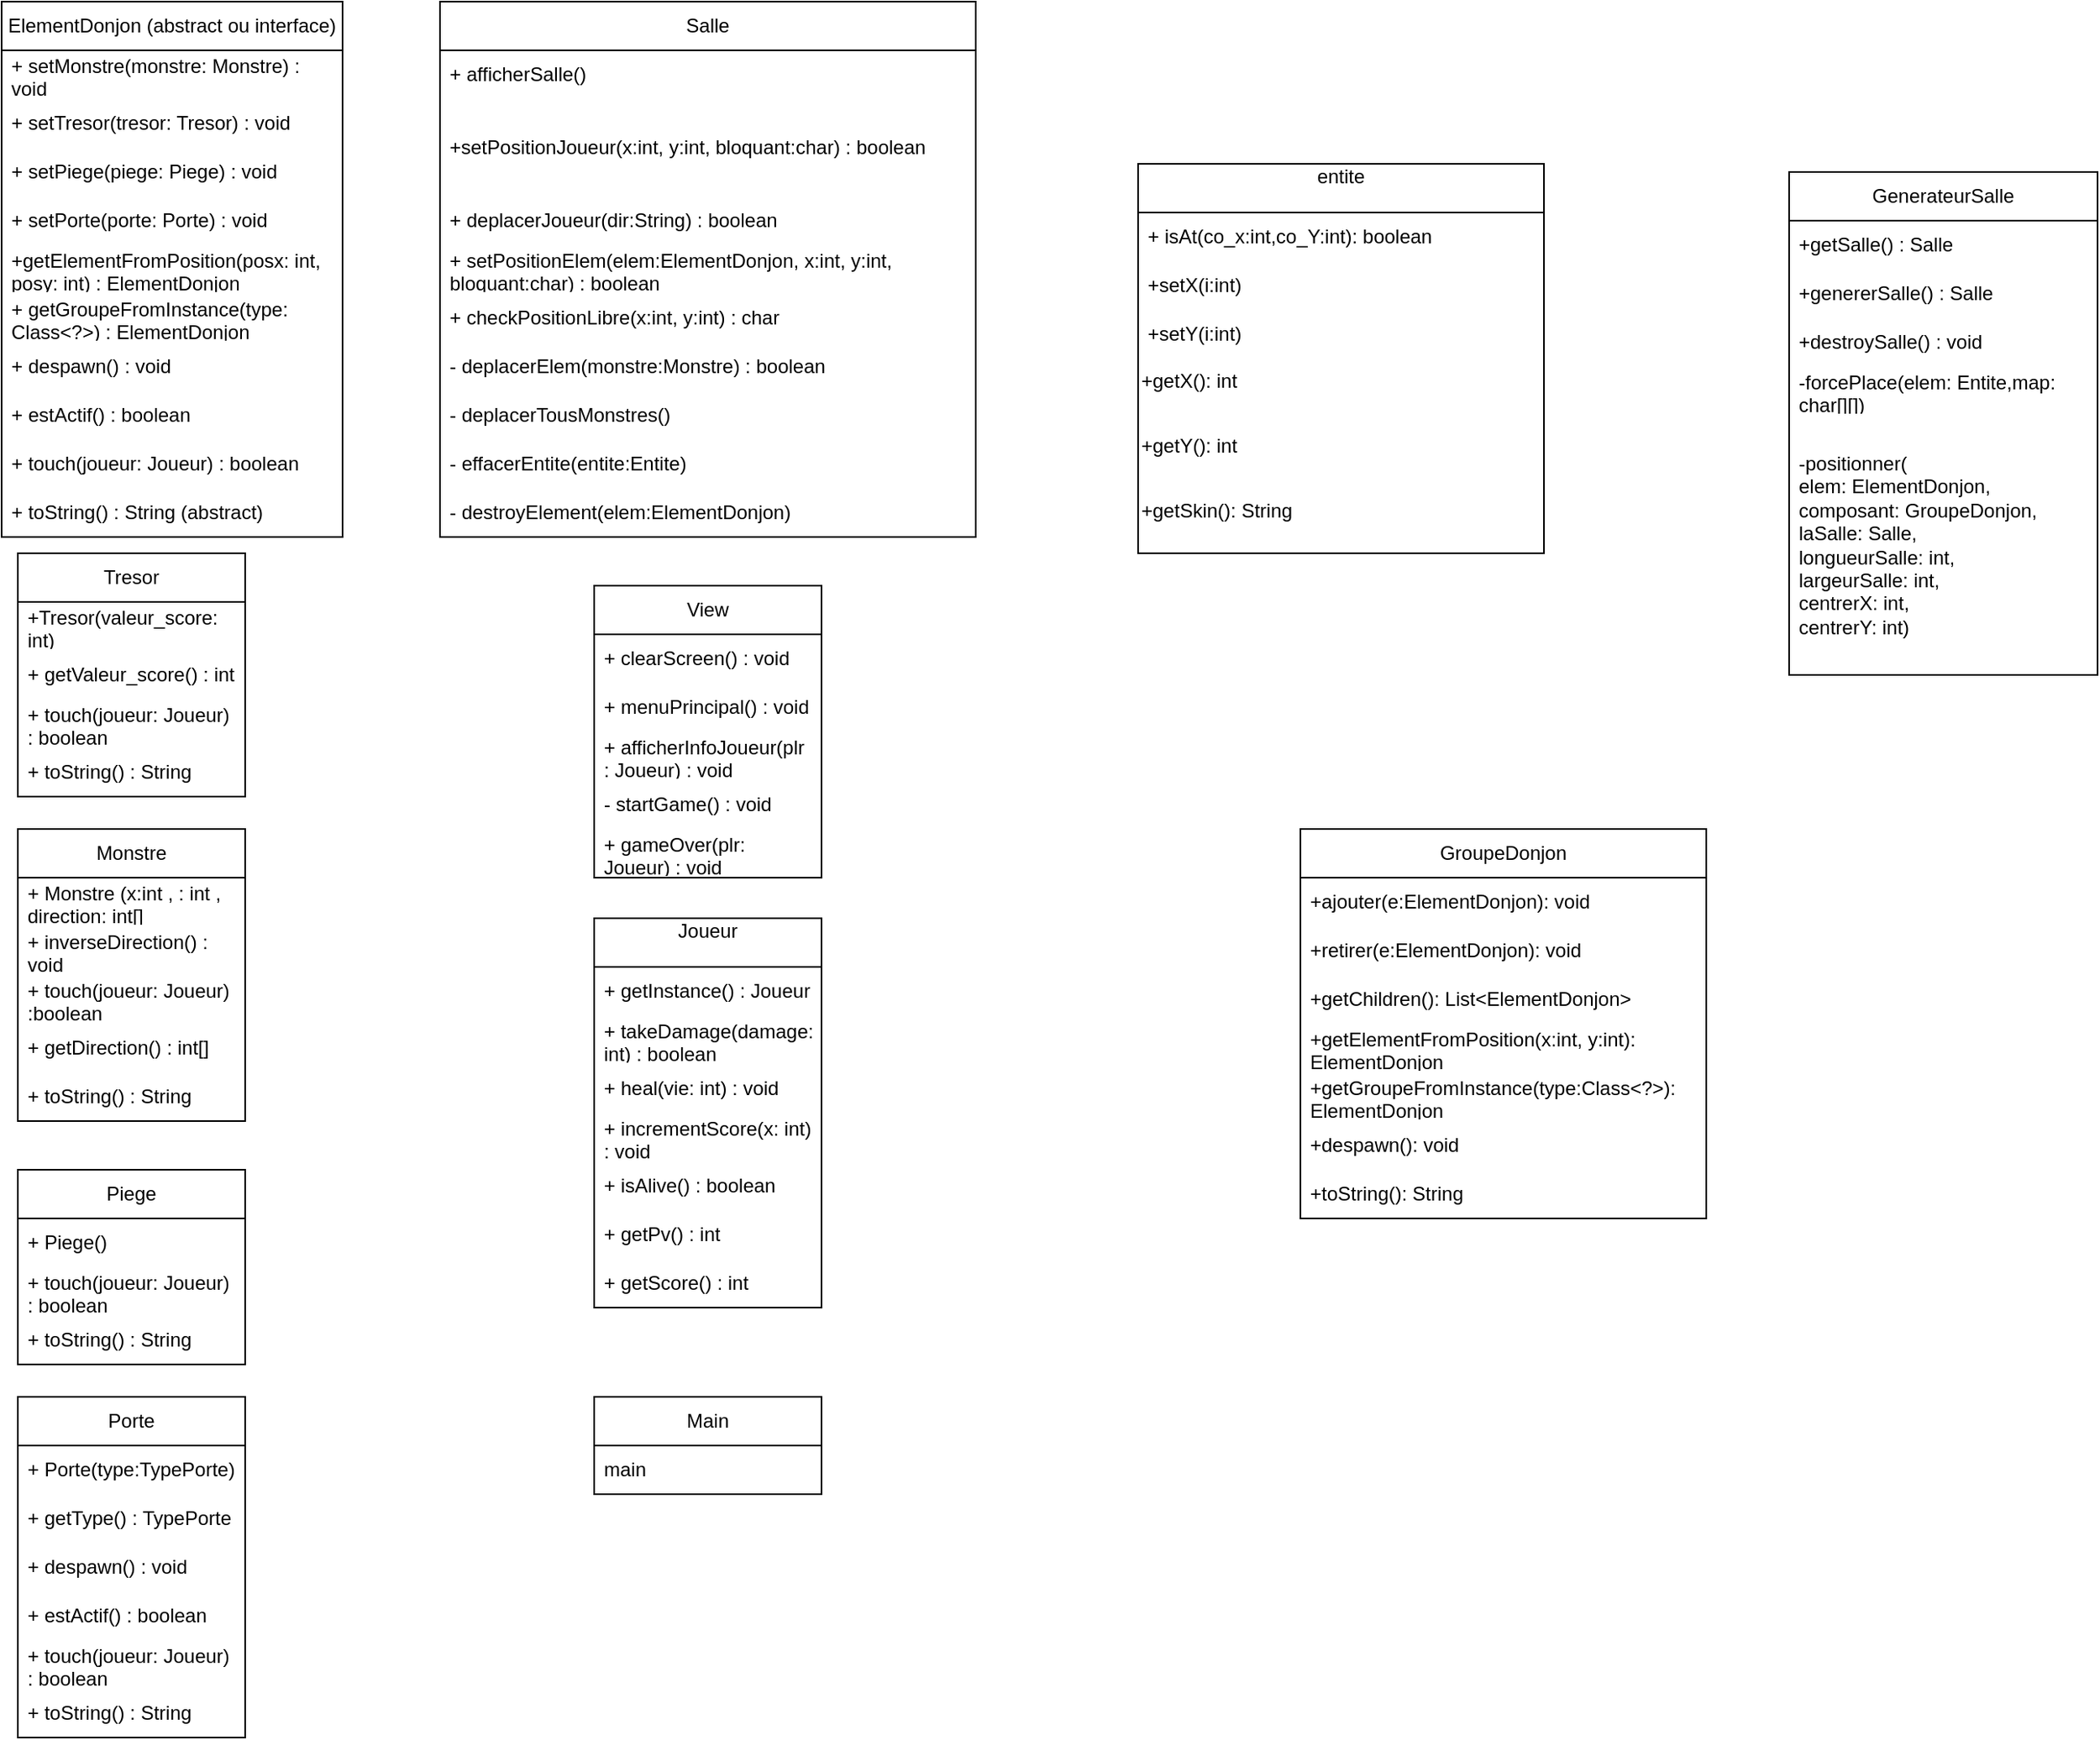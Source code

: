 <mxfile version="27.0.9">
  <diagram name="Page-1" id="15Wo2N5bEZusL9GLBTuU">
    <mxGraphModel dx="1391" dy="844" grid="1" gridSize="10" guides="1" tooltips="1" connect="1" arrows="1" fold="1" page="1" pageScale="1" pageWidth="827" pageHeight="1169" math="0" shadow="0">
      <root>
        <mxCell id="0" />
        <mxCell id="1" parent="0" />
        <mxCell id="rXXwPsu-Z3OQYFj2nWae-1" value="Main" style="swimlane;fontStyle=0;childLayout=stackLayout;horizontal=1;startSize=30;horizontalStack=0;resizeParent=1;resizeParentMax=0;resizeLast=0;collapsible=1;marginBottom=0;whiteSpace=wrap;html=1;" parent="1" vertex="1">
          <mxGeometry x="435" y="880" width="140" height="60" as="geometry" />
        </mxCell>
        <mxCell id="rXXwPsu-Z3OQYFj2nWae-2" value="main" style="text;strokeColor=none;fillColor=none;align=left;verticalAlign=middle;spacingLeft=4;spacingRight=4;overflow=hidden;points=[[0,0.5],[1,0.5]];portConstraint=eastwest;rotatable=0;whiteSpace=wrap;html=1;" parent="rXXwPsu-Z3OQYFj2nWae-1" vertex="1">
          <mxGeometry y="30" width="140" height="30" as="geometry" />
        </mxCell>
        <mxCell id="rXXwPsu-Z3OQYFj2nWae-3" value="&lt;div&gt;ElementDonjon (abstract ou interface)&lt;/div&gt;" style="swimlane;fontStyle=0;childLayout=stackLayout;horizontal=1;startSize=30;horizontalStack=0;resizeParent=1;resizeParentMax=0;resizeLast=0;collapsible=1;marginBottom=0;whiteSpace=wrap;html=1;" parent="1" vertex="1">
          <mxGeometry x="70" y="20" width="210" height="330" as="geometry" />
        </mxCell>
        <mxCell id="rXXwPsu-Z3OQYFj2nWae-4" value="+ setMonstre(monstre: Monstre) : void" style="text;strokeColor=none;fillColor=none;align=left;verticalAlign=middle;spacingLeft=4;spacingRight=4;overflow=hidden;points=[[0,0.5],[1,0.5]];portConstraint=eastwest;rotatable=0;whiteSpace=wrap;html=1;" parent="rXXwPsu-Z3OQYFj2nWae-3" vertex="1">
          <mxGeometry y="30" width="210" height="30" as="geometry" />
        </mxCell>
        <mxCell id="rXXwPsu-Z3OQYFj2nWae-5" value="+ setTresor(tresor: Tresor) : void" style="text;strokeColor=none;fillColor=none;align=left;verticalAlign=middle;spacingLeft=4;spacingRight=4;overflow=hidden;points=[[0,0.5],[1,0.5]];portConstraint=eastwest;rotatable=0;whiteSpace=wrap;html=1;" parent="rXXwPsu-Z3OQYFj2nWae-3" vertex="1">
          <mxGeometry y="60" width="210" height="30" as="geometry" />
        </mxCell>
        <mxCell id="rXXwPsu-Z3OQYFj2nWae-6" value="+ setPiege(piege: Piege) : void" style="text;strokeColor=none;fillColor=none;align=left;verticalAlign=middle;spacingLeft=4;spacingRight=4;overflow=hidden;points=[[0,0.5],[1,0.5]];portConstraint=eastwest;rotatable=0;whiteSpace=wrap;html=1;" parent="rXXwPsu-Z3OQYFj2nWae-3" vertex="1">
          <mxGeometry y="90" width="210" height="30" as="geometry" />
        </mxCell>
        <mxCell id="78W6d95duRkhlmA3JdRr-5" value="+ setPorte(porte: Porte) : void" style="text;strokeColor=none;fillColor=none;align=left;verticalAlign=middle;spacingLeft=4;spacingRight=4;overflow=hidden;points=[[0,0.5],[1,0.5]];portConstraint=eastwest;rotatable=0;whiteSpace=wrap;html=1;" parent="rXXwPsu-Z3OQYFj2nWae-3" vertex="1">
          <mxGeometry y="120" width="210" height="30" as="geometry" />
        </mxCell>
        <mxCell id="78W6d95duRkhlmA3JdRr-6" value="+getElementFromPosition(posx: int, posy: int) : ElementDonjon" style="text;strokeColor=none;fillColor=none;align=left;verticalAlign=middle;spacingLeft=4;spacingRight=4;overflow=hidden;points=[[0,0.5],[1,0.5]];portConstraint=eastwest;rotatable=0;whiteSpace=wrap;html=1;" parent="rXXwPsu-Z3OQYFj2nWae-3" vertex="1">
          <mxGeometry y="150" width="210" height="30" as="geometry" />
        </mxCell>
        <mxCell id="78W6d95duRkhlmA3JdRr-7" value="+ getGroupeFromInstance(type: Class&amp;lt;?&amp;gt;) : ElementDonjon" style="text;strokeColor=none;fillColor=none;align=left;verticalAlign=middle;spacingLeft=4;spacingRight=4;overflow=hidden;points=[[0,0.5],[1,0.5]];portConstraint=eastwest;rotatable=0;whiteSpace=wrap;html=1;" parent="rXXwPsu-Z3OQYFj2nWae-3" vertex="1">
          <mxGeometry y="180" width="210" height="30" as="geometry" />
        </mxCell>
        <mxCell id="78W6d95duRkhlmA3JdRr-8" value="+ despawn() : void" style="text;strokeColor=none;fillColor=none;align=left;verticalAlign=middle;spacingLeft=4;spacingRight=4;overflow=hidden;points=[[0,0.5],[1,0.5]];portConstraint=eastwest;rotatable=0;whiteSpace=wrap;html=1;" parent="rXXwPsu-Z3OQYFj2nWae-3" vertex="1">
          <mxGeometry y="210" width="210" height="30" as="geometry" />
        </mxCell>
        <mxCell id="78W6d95duRkhlmA3JdRr-9" value="+ estActif() : boolean" style="text;strokeColor=none;fillColor=none;align=left;verticalAlign=middle;spacingLeft=4;spacingRight=4;overflow=hidden;points=[[0,0.5],[1,0.5]];portConstraint=eastwest;rotatable=0;whiteSpace=wrap;html=1;" parent="rXXwPsu-Z3OQYFj2nWae-3" vertex="1">
          <mxGeometry y="240" width="210" height="30" as="geometry" />
        </mxCell>
        <mxCell id="78W6d95duRkhlmA3JdRr-10" value="+ touch(joueur: Joueur) : boolean" style="text;strokeColor=none;fillColor=none;align=left;verticalAlign=middle;spacingLeft=4;spacingRight=4;overflow=hidden;points=[[0,0.5],[1,0.5]];portConstraint=eastwest;rotatable=0;whiteSpace=wrap;html=1;" parent="rXXwPsu-Z3OQYFj2nWae-3" vertex="1">
          <mxGeometry y="270" width="210" height="30" as="geometry" />
        </mxCell>
        <mxCell id="78W6d95duRkhlmA3JdRr-11" value="+ toString() : String (abstract)" style="text;strokeColor=none;fillColor=none;align=left;verticalAlign=middle;spacingLeft=4;spacingRight=4;overflow=hidden;points=[[0,0.5],[1,0.5]];portConstraint=eastwest;rotatable=0;whiteSpace=wrap;html=1;" parent="rXXwPsu-Z3OQYFj2nWae-3" vertex="1">
          <mxGeometry y="300" width="210" height="30" as="geometry" />
        </mxCell>
        <mxCell id="rXXwPsu-Z3OQYFj2nWae-7" value="GroupeDonjon" style="swimlane;fontStyle=0;childLayout=stackLayout;horizontal=1;startSize=30;horizontalStack=0;resizeParent=1;resizeParentMax=0;resizeLast=0;collapsible=1;marginBottom=0;whiteSpace=wrap;html=1;" parent="1" vertex="1">
          <mxGeometry x="870" y="530" width="250" height="240" as="geometry" />
        </mxCell>
        <mxCell id="rXXwPsu-Z3OQYFj2nWae-8" value="+ajouter(e:ElementDonjon): void" style="text;strokeColor=none;fillColor=none;align=left;verticalAlign=middle;spacingLeft=4;spacingRight=4;overflow=hidden;points=[[0,0.5],[1,0.5]];portConstraint=eastwest;rotatable=0;whiteSpace=wrap;html=1;" parent="rXXwPsu-Z3OQYFj2nWae-7" vertex="1">
          <mxGeometry y="30" width="250" height="30" as="geometry" />
        </mxCell>
        <mxCell id="rXXwPsu-Z3OQYFj2nWae-9" value="+retirer(e:ElementDonjon): void" style="text;strokeColor=none;fillColor=none;align=left;verticalAlign=middle;spacingLeft=4;spacingRight=4;overflow=hidden;points=[[0,0.5],[1,0.5]];portConstraint=eastwest;rotatable=0;whiteSpace=wrap;html=1;" parent="rXXwPsu-Z3OQYFj2nWae-7" vertex="1">
          <mxGeometry y="60" width="250" height="30" as="geometry" />
        </mxCell>
        <mxCell id="rXXwPsu-Z3OQYFj2nWae-10" value="+getChildren(): List&amp;lt;ElementDonjon&amp;gt;" style="text;strokeColor=none;fillColor=none;align=left;verticalAlign=middle;spacingLeft=4;spacingRight=4;overflow=hidden;points=[[0,0.5],[1,0.5]];portConstraint=eastwest;rotatable=0;whiteSpace=wrap;html=1;" parent="rXXwPsu-Z3OQYFj2nWae-7" vertex="1">
          <mxGeometry y="90" width="250" height="30" as="geometry" />
        </mxCell>
        <mxCell id="iWDvNx1NZRqrllPwlE0m-20" value="+getElementFromPosition(x:int, y:int): ElementDonjon" style="text;strokeColor=none;fillColor=none;align=left;verticalAlign=middle;spacingLeft=4;spacingRight=4;overflow=hidden;points=[[0,0.5],[1,0.5]];portConstraint=eastwest;rotatable=0;whiteSpace=wrap;html=1;" vertex="1" parent="rXXwPsu-Z3OQYFj2nWae-7">
          <mxGeometry y="120" width="250" height="30" as="geometry" />
        </mxCell>
        <mxCell id="iWDvNx1NZRqrllPwlE0m-22" value="+getGroupeFromInstance(type:Class&amp;lt;?&amp;gt;): ElementDonjon" style="text;strokeColor=none;fillColor=none;align=left;verticalAlign=middle;spacingLeft=4;spacingRight=4;overflow=hidden;points=[[0,0.5],[1,0.5]];portConstraint=eastwest;rotatable=0;whiteSpace=wrap;html=1;" vertex="1" parent="rXXwPsu-Z3OQYFj2nWae-7">
          <mxGeometry y="150" width="250" height="30" as="geometry" />
        </mxCell>
        <mxCell id="iWDvNx1NZRqrllPwlE0m-23" value="+despawn(): void" style="text;strokeColor=none;fillColor=none;align=left;verticalAlign=middle;spacingLeft=4;spacingRight=4;overflow=hidden;points=[[0,0.5],[1,0.5]];portConstraint=eastwest;rotatable=0;whiteSpace=wrap;html=1;" vertex="1" parent="rXXwPsu-Z3OQYFj2nWae-7">
          <mxGeometry y="180" width="250" height="30" as="geometry" />
        </mxCell>
        <mxCell id="iWDvNx1NZRqrllPwlE0m-21" value="+toString(): String" style="text;strokeColor=none;fillColor=none;align=left;verticalAlign=middle;spacingLeft=4;spacingRight=4;overflow=hidden;points=[[0,0.5],[1,0.5]];portConstraint=eastwest;rotatable=0;whiteSpace=wrap;html=1;" vertex="1" parent="rXXwPsu-Z3OQYFj2nWae-7">
          <mxGeometry y="210" width="250" height="30" as="geometry" />
        </mxCell>
        <mxCell id="rXXwPsu-Z3OQYFj2nWae-11" value="&lt;div&gt;Piege&lt;/div&gt;" style="swimlane;fontStyle=0;childLayout=stackLayout;horizontal=1;startSize=30;horizontalStack=0;resizeParent=1;resizeParentMax=0;resizeLast=0;collapsible=1;marginBottom=0;whiteSpace=wrap;html=1;" parent="1" vertex="1">
          <mxGeometry x="80" y="740" width="140" height="120" as="geometry" />
        </mxCell>
        <mxCell id="rXXwPsu-Z3OQYFj2nWae-12" value="+ Piege()" style="text;strokeColor=none;fillColor=none;align=left;verticalAlign=middle;spacingLeft=4;spacingRight=4;overflow=hidden;points=[[0,0.5],[1,0.5]];portConstraint=eastwest;rotatable=0;whiteSpace=wrap;html=1;" parent="rXXwPsu-Z3OQYFj2nWae-11" vertex="1">
          <mxGeometry y="30" width="140" height="30" as="geometry" />
        </mxCell>
        <mxCell id="rXXwPsu-Z3OQYFj2nWae-13" value="+ touch(joueur: Joueur) : boolean" style="text;strokeColor=none;fillColor=none;align=left;verticalAlign=middle;spacingLeft=4;spacingRight=4;overflow=hidden;points=[[0,0.5],[1,0.5]];portConstraint=eastwest;rotatable=0;whiteSpace=wrap;html=1;" parent="rXXwPsu-Z3OQYFj2nWae-11" vertex="1">
          <mxGeometry y="60" width="140" height="30" as="geometry" />
        </mxCell>
        <mxCell id="rXXwPsu-Z3OQYFj2nWae-14" value="+ toString() : String" style="text;strokeColor=none;fillColor=none;align=left;verticalAlign=middle;spacingLeft=4;spacingRight=4;overflow=hidden;points=[[0,0.5],[1,0.5]];portConstraint=eastwest;rotatable=0;whiteSpace=wrap;html=1;" parent="rXXwPsu-Z3OQYFj2nWae-11" vertex="1">
          <mxGeometry y="90" width="140" height="30" as="geometry" />
        </mxCell>
        <mxCell id="rXXwPsu-Z3OQYFj2nWae-15" value="&lt;div&gt;Tresor&lt;/div&gt;" style="swimlane;fontStyle=0;childLayout=stackLayout;horizontal=1;startSize=30;horizontalStack=0;resizeParent=1;resizeParentMax=0;resizeLast=0;collapsible=1;marginBottom=0;whiteSpace=wrap;html=1;" parent="1" vertex="1">
          <mxGeometry x="80" y="360" width="140" height="150" as="geometry" />
        </mxCell>
        <mxCell id="rXXwPsu-Z3OQYFj2nWae-16" value="+Tresor(valeur_score: int)" style="text;strokeColor=none;fillColor=none;align=left;verticalAlign=middle;spacingLeft=4;spacingRight=4;overflow=hidden;points=[[0,0.5],[1,0.5]];portConstraint=eastwest;rotatable=0;whiteSpace=wrap;html=1;" parent="rXXwPsu-Z3OQYFj2nWae-15" vertex="1">
          <mxGeometry y="30" width="140" height="30" as="geometry" />
        </mxCell>
        <mxCell id="rXXwPsu-Z3OQYFj2nWae-17" value="+ getValeur_score() : int" style="text;strokeColor=none;fillColor=none;align=left;verticalAlign=middle;spacingLeft=4;spacingRight=4;overflow=hidden;points=[[0,0.5],[1,0.5]];portConstraint=eastwest;rotatable=0;whiteSpace=wrap;html=1;" parent="rXXwPsu-Z3OQYFj2nWae-15" vertex="1">
          <mxGeometry y="60" width="140" height="30" as="geometry" />
        </mxCell>
        <mxCell id="rXXwPsu-Z3OQYFj2nWae-18" value="+ touch(joueur: Joueur) : boolean" style="text;strokeColor=none;fillColor=none;align=left;verticalAlign=middle;spacingLeft=4;spacingRight=4;overflow=hidden;points=[[0,0.5],[1,0.5]];portConstraint=eastwest;rotatable=0;whiteSpace=wrap;html=1;" parent="rXXwPsu-Z3OQYFj2nWae-15" vertex="1">
          <mxGeometry y="90" width="140" height="30" as="geometry" />
        </mxCell>
        <mxCell id="78W6d95duRkhlmA3JdRr-4" value="+ toString() : String" style="text;strokeColor=none;fillColor=none;align=left;verticalAlign=middle;spacingLeft=4;spacingRight=4;overflow=hidden;points=[[0,0.5],[1,0.5]];portConstraint=eastwest;rotatable=0;whiteSpace=wrap;html=1;" parent="rXXwPsu-Z3OQYFj2nWae-15" vertex="1">
          <mxGeometry y="120" width="140" height="30" as="geometry" />
        </mxCell>
        <mxCell id="rXXwPsu-Z3OQYFj2nWae-19" value="&lt;div&gt;Monstre&lt;/div&gt;" style="swimlane;fontStyle=0;childLayout=stackLayout;horizontal=1;startSize=30;horizontalStack=0;resizeParent=1;resizeParentMax=0;resizeLast=0;collapsible=1;marginBottom=0;whiteSpace=wrap;html=1;" parent="1" vertex="1">
          <mxGeometry x="80" y="530" width="140" height="180" as="geometry" />
        </mxCell>
        <mxCell id="rXXwPsu-Z3OQYFj2nWae-20" value="+ Monstre (x:int , : int , direction: int[]" style="text;strokeColor=none;fillColor=none;align=left;verticalAlign=middle;spacingLeft=4;spacingRight=4;overflow=hidden;points=[[0,0.5],[1,0.5]];portConstraint=eastwest;rotatable=0;whiteSpace=wrap;html=1;" parent="rXXwPsu-Z3OQYFj2nWae-19" vertex="1">
          <mxGeometry y="30" width="140" height="30" as="geometry" />
        </mxCell>
        <mxCell id="rXXwPsu-Z3OQYFj2nWae-21" value="+ inverseDirection() : void" style="text;strokeColor=none;fillColor=none;align=left;verticalAlign=middle;spacingLeft=4;spacingRight=4;overflow=hidden;points=[[0,0.5],[1,0.5]];portConstraint=eastwest;rotatable=0;whiteSpace=wrap;html=1;" parent="rXXwPsu-Z3OQYFj2nWae-19" vertex="1">
          <mxGeometry y="60" width="140" height="30" as="geometry" />
        </mxCell>
        <mxCell id="rXXwPsu-Z3OQYFj2nWae-22" value="+ touch(joueur: Joueur)&lt;div&gt;:boolean&lt;/div&gt;" style="text;strokeColor=none;fillColor=none;align=left;verticalAlign=middle;spacingLeft=4;spacingRight=4;overflow=hidden;points=[[0,0.5],[1,0.5]];portConstraint=eastwest;rotatable=0;whiteSpace=wrap;html=1;" parent="rXXwPsu-Z3OQYFj2nWae-19" vertex="1">
          <mxGeometry y="90" width="140" height="30" as="geometry" />
        </mxCell>
        <mxCell id="78W6d95duRkhlmA3JdRr-2" value="+ getDirection() : int[]" style="text;strokeColor=none;fillColor=none;align=left;verticalAlign=middle;spacingLeft=4;spacingRight=4;overflow=hidden;points=[[0,0.5],[1,0.5]];portConstraint=eastwest;rotatable=0;whiteSpace=wrap;html=1;" parent="rXXwPsu-Z3OQYFj2nWae-19" vertex="1">
          <mxGeometry y="120" width="140" height="30" as="geometry" />
        </mxCell>
        <mxCell id="78W6d95duRkhlmA3JdRr-1" value="+ toString() : String" style="text;strokeColor=none;fillColor=none;align=left;verticalAlign=middle;spacingLeft=4;spacingRight=4;overflow=hidden;points=[[0,0.5],[1,0.5]];portConstraint=eastwest;rotatable=0;whiteSpace=wrap;html=1;" parent="rXXwPsu-Z3OQYFj2nWae-19" vertex="1">
          <mxGeometry y="150" width="140" height="30" as="geometry" />
        </mxCell>
        <mxCell id="rXXwPsu-Z3OQYFj2nWae-23" value="&lt;div&gt;GenerateurSalle&lt;/div&gt;" style="swimlane;fontStyle=0;childLayout=stackLayout;horizontal=1;startSize=30;horizontalStack=0;resizeParent=1;resizeParentMax=0;resizeLast=0;collapsible=1;marginBottom=0;whiteSpace=wrap;html=1;" parent="1" vertex="1">
          <mxGeometry x="1171" y="125" width="190" height="310" as="geometry" />
        </mxCell>
        <mxCell id="rXXwPsu-Z3OQYFj2nWae-24" value="+getSalle() : Salle&amp;nbsp;" style="text;strokeColor=none;fillColor=none;align=left;verticalAlign=middle;spacingLeft=4;spacingRight=4;overflow=hidden;points=[[0,0.5],[1,0.5]];portConstraint=eastwest;rotatable=0;whiteSpace=wrap;html=1;" parent="rXXwPsu-Z3OQYFj2nWae-23" vertex="1">
          <mxGeometry y="30" width="190" height="30" as="geometry" />
        </mxCell>
        <mxCell id="rXXwPsu-Z3OQYFj2nWae-25" value="+genererSalle() : Salle" style="text;strokeColor=none;fillColor=none;align=left;verticalAlign=middle;spacingLeft=4;spacingRight=4;overflow=hidden;points=[[0,0.5],[1,0.5]];portConstraint=eastwest;rotatable=0;whiteSpace=wrap;html=1;" parent="rXXwPsu-Z3OQYFj2nWae-23" vertex="1">
          <mxGeometry y="60" width="190" height="30" as="geometry" />
        </mxCell>
        <mxCell id="rXXwPsu-Z3OQYFj2nWae-26" value="+destroySalle() : void" style="text;strokeColor=none;fillColor=none;align=left;verticalAlign=middle;spacingLeft=4;spacingRight=4;overflow=hidden;points=[[0,0.5],[1,0.5]];portConstraint=eastwest;rotatable=0;whiteSpace=wrap;html=1;" parent="rXXwPsu-Z3OQYFj2nWae-23" vertex="1">
          <mxGeometry y="90" width="190" height="30" as="geometry" />
        </mxCell>
        <mxCell id="iWDvNx1NZRqrllPwlE0m-28" value="&lt;div&gt;-forcePlace(elem: Entite,&lt;span style=&quot;background-color: transparent; color: light-dark(rgb(0, 0, 0), rgb(255, 255, 255));&quot;&gt;map: char[][])&lt;/span&gt;&lt;/div&gt;" style="text;strokeColor=none;fillColor=none;align=left;verticalAlign=middle;spacingLeft=4;spacingRight=4;overflow=hidden;points=[[0,0.5],[1,0.5]];portConstraint=eastwest;rotatable=0;whiteSpace=wrap;html=1;" vertex="1" parent="rXXwPsu-Z3OQYFj2nWae-23">
          <mxGeometry y="120" width="190" height="30" as="geometry" />
        </mxCell>
        <mxCell id="iWDvNx1NZRqrllPwlE0m-29" value="&lt;div&gt;-positionner(&lt;/div&gt;&lt;div&gt;elem: ElementDonjon,&lt;/div&gt;&lt;div&gt;composant: GroupeDonjon,&lt;/div&gt;&lt;div&gt;laSalle: Salle,&lt;/div&gt;&lt;div&gt;longueurSalle: int,&lt;/div&gt;&lt;div&gt;largeurSalle: int,&lt;/div&gt;&lt;div&gt;centrerX: int,&lt;/div&gt;&lt;div&gt;centrerY: int)&lt;/div&gt;" style="text;strokeColor=none;fillColor=none;align=left;verticalAlign=middle;spacingLeft=4;spacingRight=4;overflow=hidden;points=[[0,0.5],[1,0.5]];portConstraint=eastwest;rotatable=0;whiteSpace=wrap;html=1;" vertex="1" parent="rXXwPsu-Z3OQYFj2nWae-23">
          <mxGeometry y="150" width="190" height="160" as="geometry" />
        </mxCell>
        <mxCell id="rXXwPsu-Z3OQYFj2nWae-27" value="&lt;div&gt;Salle&lt;/div&gt;" style="swimlane;fontStyle=0;childLayout=stackLayout;horizontal=1;startSize=30;horizontalStack=0;resizeParent=1;resizeParentMax=0;resizeLast=0;collapsible=1;marginBottom=0;whiteSpace=wrap;html=1;" parent="1" vertex="1">
          <mxGeometry x="340" y="20" width="330" height="330" as="geometry" />
        </mxCell>
        <mxCell id="rXXwPsu-Z3OQYFj2nWae-28" value="+ afficherSalle()" style="text;strokeColor=none;fillColor=none;align=left;verticalAlign=middle;spacingLeft=4;spacingRight=4;overflow=hidden;points=[[0,0.5],[1,0.5]];portConstraint=eastwest;rotatable=0;whiteSpace=wrap;html=1;" parent="rXXwPsu-Z3OQYFj2nWae-27" vertex="1">
          <mxGeometry y="30" width="330" height="30" as="geometry" />
        </mxCell>
        <mxCell id="rXXwPsu-Z3OQYFj2nWae-29" value="+setPositionJoueur(x:int, y:int, bloquant:char) : boolean" style="text;strokeColor=none;fillColor=none;align=left;verticalAlign=middle;spacingLeft=4;spacingRight=4;overflow=hidden;points=[[0,0.5],[1,0.5]];portConstraint=eastwest;rotatable=0;whiteSpace=wrap;html=1;" parent="rXXwPsu-Z3OQYFj2nWae-27" vertex="1">
          <mxGeometry y="60" width="330" height="60" as="geometry" />
        </mxCell>
        <mxCell id="rXXwPsu-Z3OQYFj2nWae-30" value="+ deplacerJoueur(dir:String) : boolean&amp;nbsp;" style="text;strokeColor=none;fillColor=none;align=left;verticalAlign=middle;spacingLeft=4;spacingRight=4;overflow=hidden;points=[[0,0.5],[1,0.5]];portConstraint=eastwest;rotatable=0;whiteSpace=wrap;html=1;" parent="rXXwPsu-Z3OQYFj2nWae-27" vertex="1">
          <mxGeometry y="120" width="330" height="30" as="geometry" />
        </mxCell>
        <mxCell id="iWDvNx1NZRqrllPwlE0m-14" value="+ setPositionElem(elem:ElementDonjon, x:int, y:int, bloquant:char) : boolean" style="text;strokeColor=none;fillColor=none;align=left;verticalAlign=middle;spacingLeft=4;spacingRight=4;overflow=hidden;points=[[0,0.5],[1,0.5]];portConstraint=eastwest;rotatable=0;whiteSpace=wrap;html=1;" vertex="1" parent="rXXwPsu-Z3OQYFj2nWae-27">
          <mxGeometry y="150" width="330" height="30" as="geometry" />
        </mxCell>
        <mxCell id="iWDvNx1NZRqrllPwlE0m-15" value="+ checkPositionLibre(x:int, y:int) : char" style="text;strokeColor=none;fillColor=none;align=left;verticalAlign=middle;spacingLeft=4;spacingRight=4;overflow=hidden;points=[[0,0.5],[1,0.5]];portConstraint=eastwest;rotatable=0;whiteSpace=wrap;html=1;" vertex="1" parent="rXXwPsu-Z3OQYFj2nWae-27">
          <mxGeometry y="180" width="330" height="30" as="geometry" />
        </mxCell>
        <mxCell id="iWDvNx1NZRqrllPwlE0m-16" value="- deplacerElem(monstre:Monstre) : boolean" style="text;strokeColor=none;fillColor=none;align=left;verticalAlign=middle;spacingLeft=4;spacingRight=4;overflow=hidden;points=[[0,0.5],[1,0.5]];portConstraint=eastwest;rotatable=0;whiteSpace=wrap;html=1;" vertex="1" parent="rXXwPsu-Z3OQYFj2nWae-27">
          <mxGeometry y="210" width="330" height="30" as="geometry" />
        </mxCell>
        <mxCell id="iWDvNx1NZRqrllPwlE0m-17" value="- deplacerTousMonstres()" style="text;strokeColor=none;fillColor=none;align=left;verticalAlign=middle;spacingLeft=4;spacingRight=4;overflow=hidden;points=[[0,0.5],[1,0.5]];portConstraint=eastwest;rotatable=0;whiteSpace=wrap;html=1;" vertex="1" parent="rXXwPsu-Z3OQYFj2nWae-27">
          <mxGeometry y="240" width="330" height="30" as="geometry" />
        </mxCell>
        <mxCell id="iWDvNx1NZRqrllPwlE0m-18" value="- effacerEntite(entite:Entite)" style="text;strokeColor=none;fillColor=none;align=left;verticalAlign=middle;spacingLeft=4;spacingRight=4;overflow=hidden;points=[[0,0.5],[1,0.5]];portConstraint=eastwest;rotatable=0;whiteSpace=wrap;html=1;" vertex="1" parent="rXXwPsu-Z3OQYFj2nWae-27">
          <mxGeometry y="270" width="330" height="30" as="geometry" />
        </mxCell>
        <mxCell id="iWDvNx1NZRqrllPwlE0m-19" value="- destroyElement(elem:ElementDonjon)" style="text;strokeColor=none;fillColor=none;align=left;verticalAlign=middle;spacingLeft=4;spacingRight=4;overflow=hidden;points=[[0,0.5],[1,0.5]];portConstraint=eastwest;rotatable=0;whiteSpace=wrap;html=1;" vertex="1" parent="rXXwPsu-Z3OQYFj2nWae-27">
          <mxGeometry y="300" width="330" height="30" as="geometry" />
        </mxCell>
        <mxCell id="rXXwPsu-Z3OQYFj2nWae-31" value="&lt;div&gt;View&lt;/div&gt;" style="swimlane;fontStyle=0;childLayout=stackLayout;horizontal=1;startSize=30;horizontalStack=0;resizeParent=1;resizeParentMax=0;resizeLast=0;collapsible=1;marginBottom=0;whiteSpace=wrap;html=1;" parent="1" vertex="1">
          <mxGeometry x="435" y="380" width="140" height="180" as="geometry" />
        </mxCell>
        <mxCell id="rXXwPsu-Z3OQYFj2nWae-32" value="+ clearScreen() : void" style="text;strokeColor=none;fillColor=none;align=left;verticalAlign=middle;spacingLeft=4;spacingRight=4;overflow=hidden;points=[[0,0.5],[1,0.5]];portConstraint=eastwest;rotatable=0;whiteSpace=wrap;html=1;" parent="rXXwPsu-Z3OQYFj2nWae-31" vertex="1">
          <mxGeometry y="30" width="140" height="30" as="geometry" />
        </mxCell>
        <mxCell id="rXXwPsu-Z3OQYFj2nWae-33" value="+ menuPrincipal() : void" style="text;strokeColor=none;fillColor=none;align=left;verticalAlign=middle;spacingLeft=4;spacingRight=4;overflow=hidden;points=[[0,0.5],[1,0.5]];portConstraint=eastwest;rotatable=0;whiteSpace=wrap;html=1;" parent="rXXwPsu-Z3OQYFj2nWae-31" vertex="1">
          <mxGeometry y="60" width="140" height="30" as="geometry" />
        </mxCell>
        <mxCell id="rXXwPsu-Z3OQYFj2nWae-34" value="+ afficherInfoJoueur(plr : Joueur) : void" style="text;strokeColor=none;fillColor=none;align=left;verticalAlign=middle;spacingLeft=4;spacingRight=4;overflow=hidden;points=[[0,0.5],[1,0.5]];portConstraint=eastwest;rotatable=0;whiteSpace=wrap;html=1;" parent="rXXwPsu-Z3OQYFj2nWae-31" vertex="1">
          <mxGeometry y="90" width="140" height="30" as="geometry" />
        </mxCell>
        <mxCell id="iWDvNx1NZRqrllPwlE0m-2" value="- startGame() : void" style="text;strokeColor=none;fillColor=none;align=left;verticalAlign=middle;spacingLeft=4;spacingRight=4;overflow=hidden;points=[[0,0.5],[1,0.5]];portConstraint=eastwest;rotatable=0;whiteSpace=wrap;html=1;" vertex="1" parent="rXXwPsu-Z3OQYFj2nWae-31">
          <mxGeometry y="120" width="140" height="30" as="geometry" />
        </mxCell>
        <mxCell id="iWDvNx1NZRqrllPwlE0m-1" value="+ gameOver(plr: Joueur) : void" style="text;strokeColor=none;fillColor=none;align=left;verticalAlign=middle;spacingLeft=4;spacingRight=4;overflow=hidden;points=[[0,0.5],[1,0.5]];portConstraint=eastwest;rotatable=0;whiteSpace=wrap;html=1;" vertex="1" parent="rXXwPsu-Z3OQYFj2nWae-31">
          <mxGeometry y="150" width="140" height="30" as="geometry" />
        </mxCell>
        <mxCell id="rXXwPsu-Z3OQYFj2nWae-35" value="&lt;div&gt;entite&lt;/div&gt;&lt;div&gt;&lt;br&gt;&lt;/div&gt;" style="swimlane;fontStyle=0;childLayout=stackLayout;horizontal=1;startSize=30;horizontalStack=0;resizeParent=1;resizeParentMax=0;resizeLast=0;collapsible=1;marginBottom=0;whiteSpace=wrap;html=1;" parent="1" vertex="1">
          <mxGeometry x="770" y="120" width="250" height="240" as="geometry" />
        </mxCell>
        <mxCell id="rXXwPsu-Z3OQYFj2nWae-36" value="+ isAt(co_x:int,co_Y:int): boolean" style="text;strokeColor=none;fillColor=none;align=left;verticalAlign=middle;spacingLeft=4;spacingRight=4;overflow=hidden;points=[[0,0.5],[1,0.5]];portConstraint=eastwest;rotatable=0;whiteSpace=wrap;html=1;" parent="rXXwPsu-Z3OQYFj2nWae-35" vertex="1">
          <mxGeometry y="30" width="250" height="30" as="geometry" />
        </mxCell>
        <mxCell id="rXXwPsu-Z3OQYFj2nWae-37" value="+setX(i:int)" style="text;strokeColor=none;fillColor=none;align=left;verticalAlign=middle;spacingLeft=4;spacingRight=4;overflow=hidden;points=[[0,0.5],[1,0.5]];portConstraint=eastwest;rotatable=0;whiteSpace=wrap;html=1;" parent="rXXwPsu-Z3OQYFj2nWae-35" vertex="1">
          <mxGeometry y="60" width="250" height="30" as="geometry" />
        </mxCell>
        <mxCell id="rXXwPsu-Z3OQYFj2nWae-38" value="+setY(i:int)" style="text;strokeColor=none;fillColor=none;align=left;verticalAlign=middle;spacingLeft=4;spacingRight=4;overflow=hidden;points=[[0,0.5],[1,0.5]];portConstraint=eastwest;rotatable=0;whiteSpace=wrap;html=1;" parent="rXXwPsu-Z3OQYFj2nWae-35" vertex="1">
          <mxGeometry y="90" width="250" height="30" as="geometry" />
        </mxCell>
        <mxCell id="iWDvNx1NZRqrllPwlE0m-24" value="+getX(): int" style="text;whiteSpace=wrap;" vertex="1" parent="rXXwPsu-Z3OQYFj2nWae-35">
          <mxGeometry y="120" width="250" height="40" as="geometry" />
        </mxCell>
        <mxCell id="iWDvNx1NZRqrllPwlE0m-25" value="+getY(): int" style="text;whiteSpace=wrap;" vertex="1" parent="rXXwPsu-Z3OQYFj2nWae-35">
          <mxGeometry y="160" width="250" height="40" as="geometry" />
        </mxCell>
        <mxCell id="iWDvNx1NZRqrllPwlE0m-26" value="+getSkin(): String" style="text;whiteSpace=wrap;" vertex="1" parent="rXXwPsu-Z3OQYFj2nWae-35">
          <mxGeometry y="200" width="250" height="40" as="geometry" />
        </mxCell>
        <mxCell id="rXXwPsu-Z3OQYFj2nWae-39" value="&lt;div&gt;Joueur&lt;/div&gt;&lt;div&gt;&lt;br&gt;&lt;/div&gt;" style="swimlane;fontStyle=0;childLayout=stackLayout;horizontal=1;startSize=30;horizontalStack=0;resizeParent=1;resizeParentMax=0;resizeLast=0;collapsible=1;marginBottom=0;whiteSpace=wrap;html=1;" parent="1" vertex="1">
          <mxGeometry x="435" y="585" width="140" height="240" as="geometry" />
        </mxCell>
        <mxCell id="rXXwPsu-Z3OQYFj2nWae-40" value="+ getInstance() : Joueur" style="text;strokeColor=none;fillColor=none;align=left;verticalAlign=middle;spacingLeft=4;spacingRight=4;overflow=hidden;points=[[0,0.5],[1,0.5]];portConstraint=eastwest;rotatable=0;whiteSpace=wrap;html=1;" parent="rXXwPsu-Z3OQYFj2nWae-39" vertex="1">
          <mxGeometry y="30" width="140" height="30" as="geometry" />
        </mxCell>
        <mxCell id="rXXwPsu-Z3OQYFj2nWae-41" value="+ takeDamage(damage: int) : boolean" style="text;strokeColor=none;fillColor=none;align=left;verticalAlign=middle;spacingLeft=4;spacingRight=4;overflow=hidden;points=[[0,0.5],[1,0.5]];portConstraint=eastwest;rotatable=0;whiteSpace=wrap;html=1;" parent="rXXwPsu-Z3OQYFj2nWae-39" vertex="1">
          <mxGeometry y="60" width="140" height="30" as="geometry" />
        </mxCell>
        <mxCell id="rXXwPsu-Z3OQYFj2nWae-42" value="+ heal(vie: int) : void" style="text;strokeColor=none;fillColor=none;align=left;verticalAlign=middle;spacingLeft=4;spacingRight=4;overflow=hidden;points=[[0,0.5],[1,0.5]];portConstraint=eastwest;rotatable=0;whiteSpace=wrap;html=1;" parent="rXXwPsu-Z3OQYFj2nWae-39" vertex="1">
          <mxGeometry y="90" width="140" height="30" as="geometry" />
        </mxCell>
        <mxCell id="iWDvNx1NZRqrllPwlE0m-10" value="+ incrementScore(x: int) : void" style="text;strokeColor=none;fillColor=none;align=left;verticalAlign=middle;spacingLeft=4;spacingRight=4;overflow=hidden;points=[[0,0.5],[1,0.5]];portConstraint=eastwest;rotatable=0;whiteSpace=wrap;html=1;" vertex="1" parent="rXXwPsu-Z3OQYFj2nWae-39">
          <mxGeometry y="120" width="140" height="30" as="geometry" />
        </mxCell>
        <mxCell id="iWDvNx1NZRqrllPwlE0m-11" value="+ isAlive() : boolean" style="text;strokeColor=none;fillColor=none;align=left;verticalAlign=middle;spacingLeft=4;spacingRight=4;overflow=hidden;points=[[0,0.5],[1,0.5]];portConstraint=eastwest;rotatable=0;whiteSpace=wrap;html=1;" vertex="1" parent="rXXwPsu-Z3OQYFj2nWae-39">
          <mxGeometry y="150" width="140" height="30" as="geometry" />
        </mxCell>
        <mxCell id="iWDvNx1NZRqrllPwlE0m-12" value="+ getPv() : int" style="text;strokeColor=none;fillColor=none;align=left;verticalAlign=middle;spacingLeft=4;spacingRight=4;overflow=hidden;points=[[0,0.5],[1,0.5]];portConstraint=eastwest;rotatable=0;whiteSpace=wrap;html=1;" vertex="1" parent="rXXwPsu-Z3OQYFj2nWae-39">
          <mxGeometry y="180" width="140" height="30" as="geometry" />
        </mxCell>
        <mxCell id="iWDvNx1NZRqrllPwlE0m-13" value="+ getScore() : int" style="text;strokeColor=none;fillColor=none;align=left;verticalAlign=middle;spacingLeft=4;spacingRight=4;overflow=hidden;points=[[0,0.5],[1,0.5]];portConstraint=eastwest;rotatable=0;whiteSpace=wrap;html=1;" vertex="1" parent="rXXwPsu-Z3OQYFj2nWae-39">
          <mxGeometry y="210" width="140" height="30" as="geometry" />
        </mxCell>
        <mxCell id="iWDvNx1NZRqrllPwlE0m-3" value="Porte" style="swimlane;fontStyle=0;childLayout=stackLayout;horizontal=1;startSize=30;horizontalStack=0;resizeParent=1;resizeParentMax=0;resizeLast=0;collapsible=1;marginBottom=0;whiteSpace=wrap;html=1;" vertex="1" parent="1">
          <mxGeometry x="80" y="880" width="140" height="210" as="geometry" />
        </mxCell>
        <mxCell id="iWDvNx1NZRqrllPwlE0m-4" value="+ Porte(type:TypePorte)" style="text;strokeColor=none;fillColor=none;align=left;verticalAlign=middle;spacingLeft=4;spacingRight=4;overflow=hidden;points=[[0,0.5],[1,0.5]];portConstraint=eastwest;rotatable=0;whiteSpace=wrap;html=1;" vertex="1" parent="iWDvNx1NZRqrllPwlE0m-3">
          <mxGeometry y="30" width="140" height="30" as="geometry" />
        </mxCell>
        <mxCell id="iWDvNx1NZRqrllPwlE0m-5" value="+ getType() : TypePorte&amp;nbsp;" style="text;strokeColor=none;fillColor=none;align=left;verticalAlign=middle;spacingLeft=4;spacingRight=4;overflow=hidden;points=[[0,0.5],[1,0.5]];portConstraint=eastwest;rotatable=0;whiteSpace=wrap;html=1;" vertex="1" parent="iWDvNx1NZRqrllPwlE0m-3">
          <mxGeometry y="60" width="140" height="30" as="geometry" />
        </mxCell>
        <mxCell id="iWDvNx1NZRqrllPwlE0m-6" value="+ despawn() : void&amp;nbsp;" style="text;strokeColor=none;fillColor=none;align=left;verticalAlign=middle;spacingLeft=4;spacingRight=4;overflow=hidden;points=[[0,0.5],[1,0.5]];portConstraint=eastwest;rotatable=0;whiteSpace=wrap;html=1;" vertex="1" parent="iWDvNx1NZRqrllPwlE0m-3">
          <mxGeometry y="90" width="140" height="30" as="geometry" />
        </mxCell>
        <mxCell id="iWDvNx1NZRqrllPwlE0m-7" value="+ estActif() : boolean" style="text;strokeColor=none;fillColor=none;align=left;verticalAlign=middle;spacingLeft=4;spacingRight=4;overflow=hidden;points=[[0,0.5],[1,0.5]];portConstraint=eastwest;rotatable=0;whiteSpace=wrap;html=1;" vertex="1" parent="iWDvNx1NZRqrllPwlE0m-3">
          <mxGeometry y="120" width="140" height="30" as="geometry" />
        </mxCell>
        <mxCell id="iWDvNx1NZRqrllPwlE0m-8" value="+ touch(joueur: Joueur) : boolean" style="text;strokeColor=none;fillColor=none;align=left;verticalAlign=middle;spacingLeft=4;spacingRight=4;overflow=hidden;points=[[0,0.5],[1,0.5]];portConstraint=eastwest;rotatable=0;whiteSpace=wrap;html=1;" vertex="1" parent="iWDvNx1NZRqrllPwlE0m-3">
          <mxGeometry y="150" width="140" height="30" as="geometry" />
        </mxCell>
        <mxCell id="iWDvNx1NZRqrllPwlE0m-9" value="+ toString() : String" style="text;strokeColor=none;fillColor=none;align=left;verticalAlign=middle;spacingLeft=4;spacingRight=4;overflow=hidden;points=[[0,0.5],[1,0.5]];portConstraint=eastwest;rotatable=0;whiteSpace=wrap;html=1;" vertex="1" parent="iWDvNx1NZRqrllPwlE0m-3">
          <mxGeometry y="180" width="140" height="30" as="geometry" />
        </mxCell>
      </root>
    </mxGraphModel>
  </diagram>
</mxfile>
